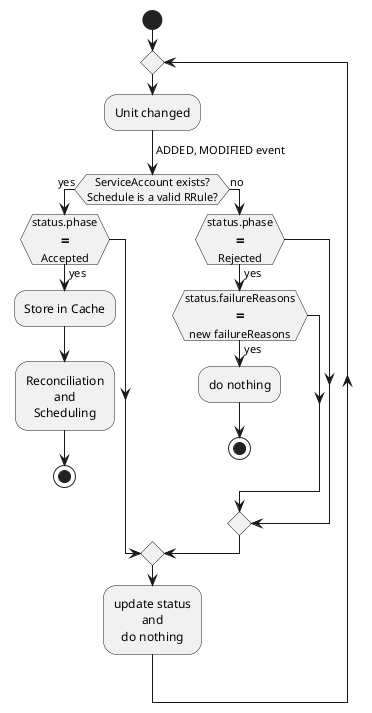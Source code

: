 @startuml admission_workflow_unit
skinparam defaultTextAlignment center

start

repeat
  :Unit changed;
  ->ADDED, MODIFIED event;
  if (ServiceAccount exists?\nSchedule is a valid RRule?) then (yes)
    if (status.phase\n==\nAccepted) then (yes)
      :Store in Cache;
      :Reconciliation\nand\nScheduling;
      stop
    endif
  else (no)
    if (status.phase\n==\nRejected) then (yes)
      if (status.failureReasons\n==\nnew failureReasons) then (yes)
        :do nothing;
        stop
      endif
    endif
  endif
  :update status\nand\ndo nothing;


@enduml
